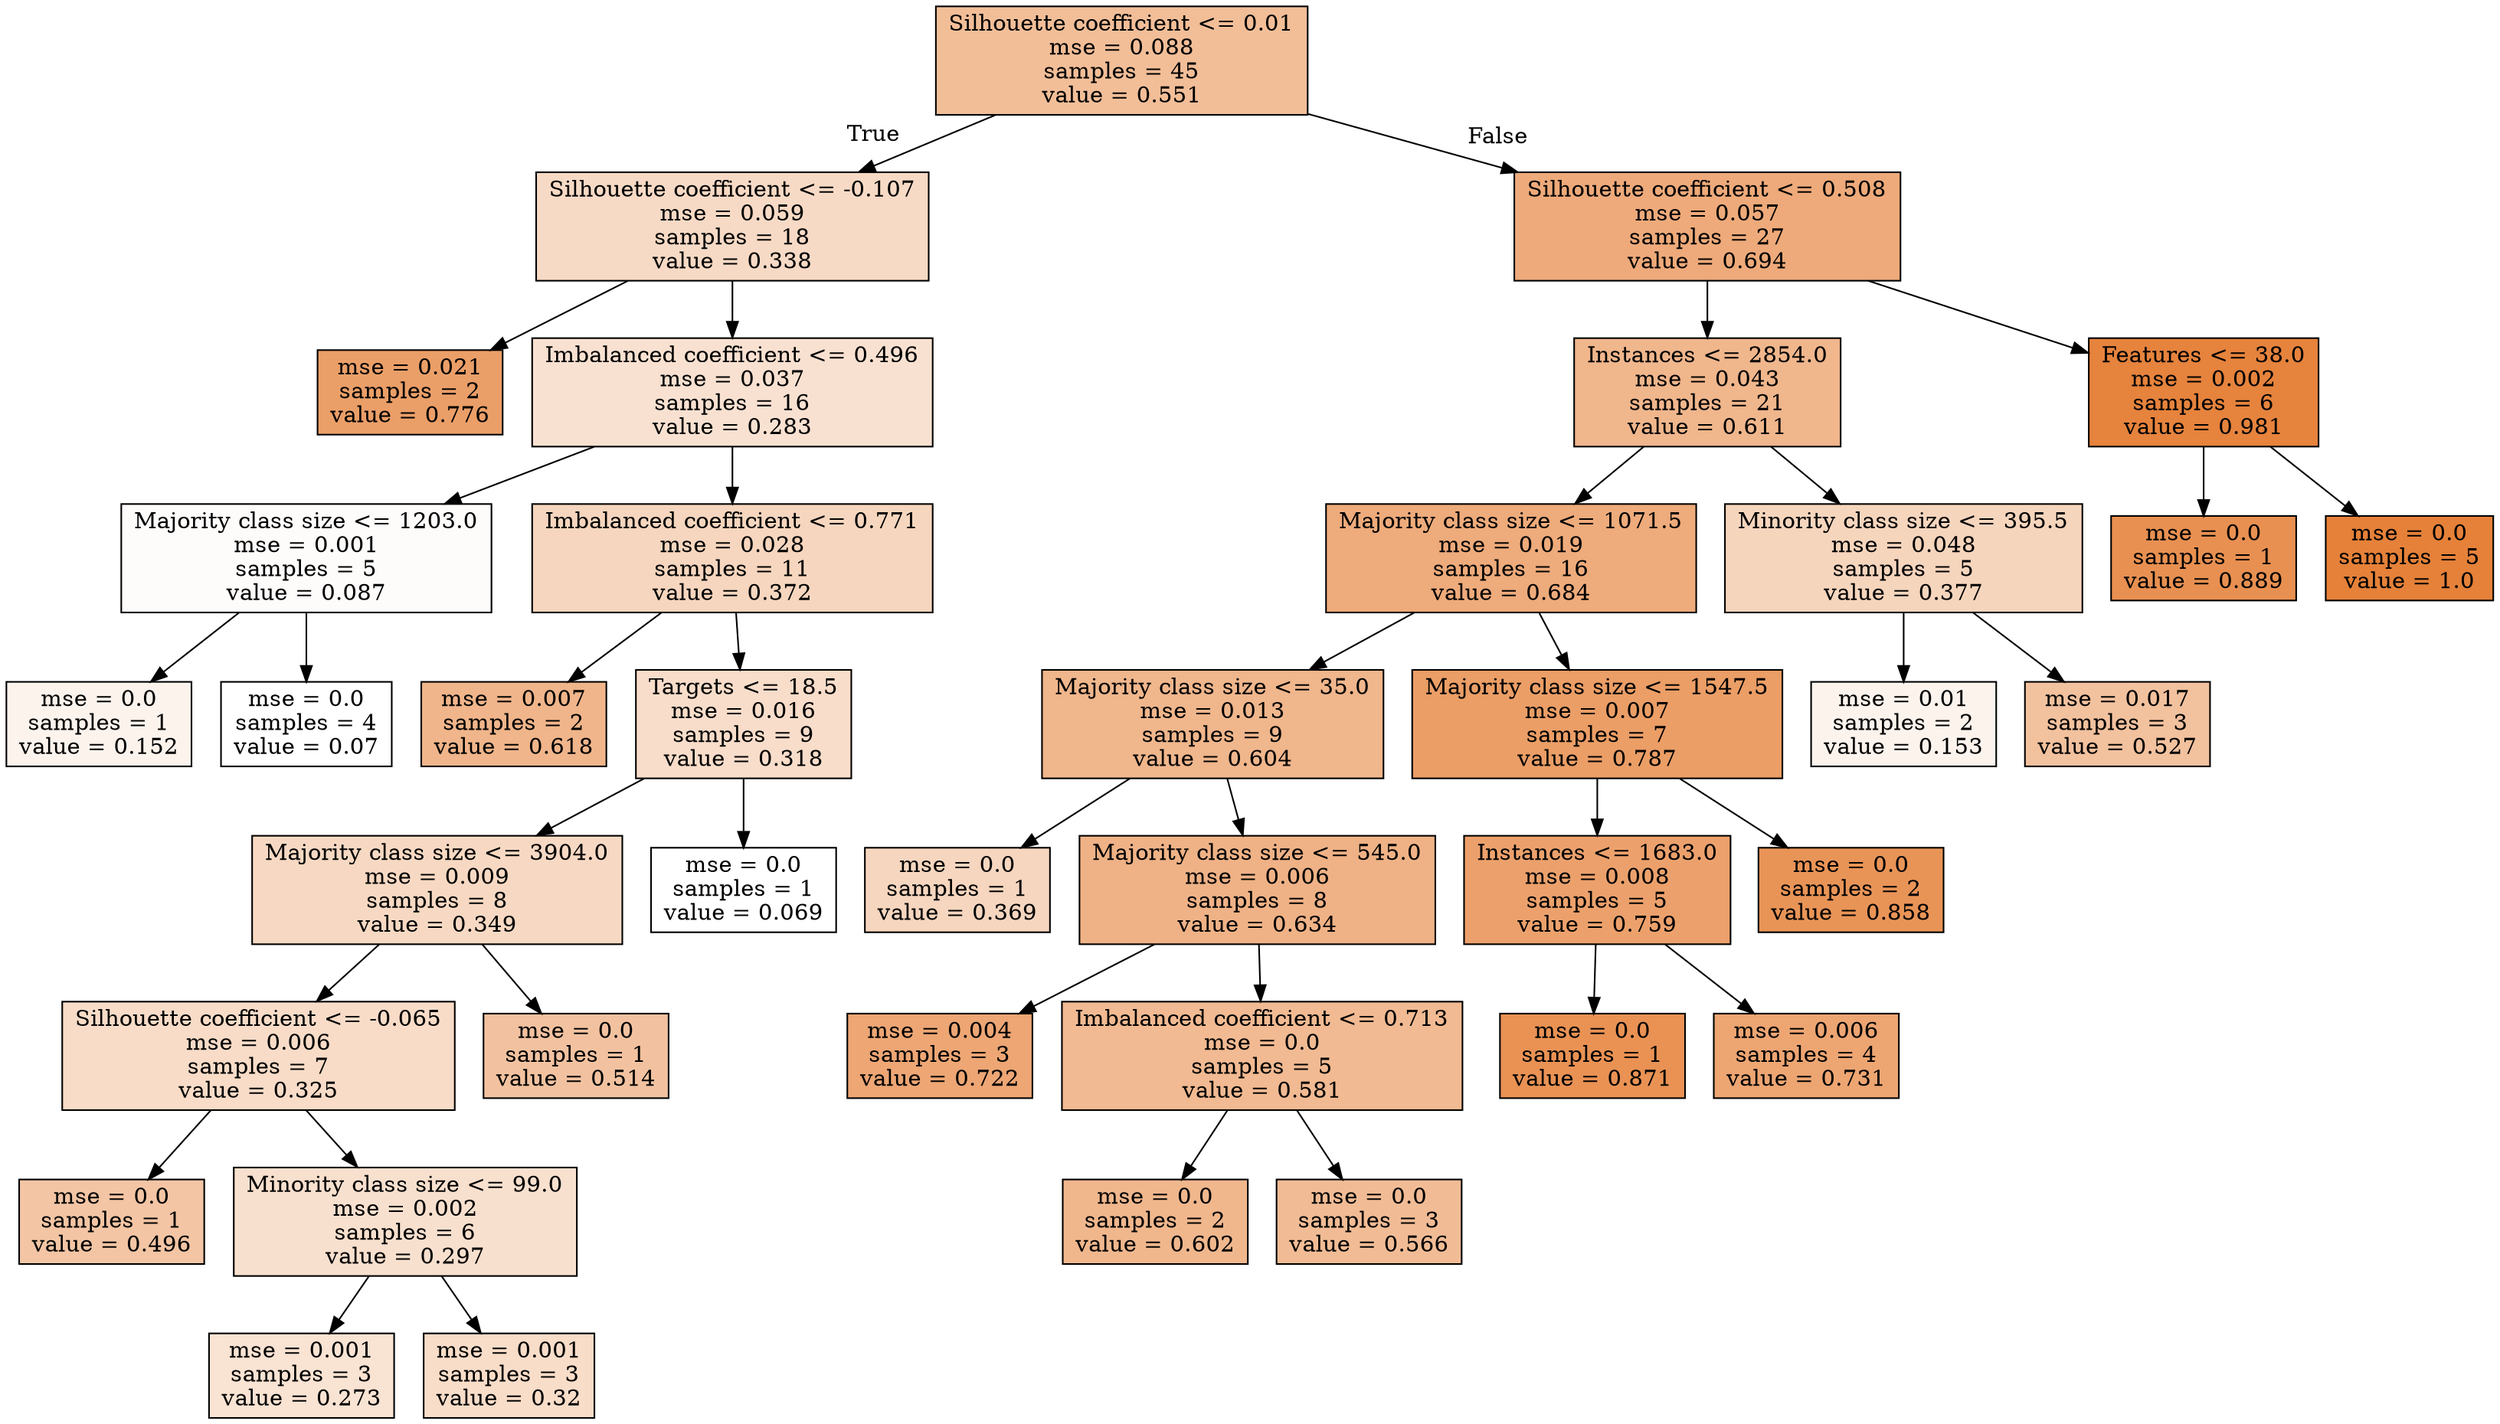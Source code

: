 digraph Tree {
node [shape=box, style="filled", color="black"] ;
0 [label="Silhouette coefficient <= 0.01\nmse = 0.088\nsamples = 45\nvalue = 0.551", fillcolor="#e5813984"] ;
1 [label="Silhouette coefficient <= -0.107\nmse = 0.059\nsamples = 18\nvalue = 0.338", fillcolor="#e581394a"] ;
0 -> 1 [labeldistance=2.5, labelangle=45, headlabel="True"] ;
2 [label="mse = 0.021\nsamples = 2\nvalue = 0.776", fillcolor="#e58139c2"] ;
1 -> 2 ;
3 [label="Imbalanced coefficient <= 0.496\nmse = 0.037\nsamples = 16\nvalue = 0.283", fillcolor="#e581393b"] ;
1 -> 3 ;
4 [label="Majority class size <= 1203.0\nmse = 0.001\nsamples = 5\nvalue = 0.087", fillcolor="#e5813905"] ;
3 -> 4 ;
5 [label="mse = 0.0\nsamples = 1\nvalue = 0.152", fillcolor="#e5813917"] ;
4 -> 5 ;
6 [label="mse = 0.0\nsamples = 4\nvalue = 0.07", fillcolor="#e5813900"] ;
4 -> 6 ;
7 [label="Imbalanced coefficient <= 0.771\nmse = 0.028\nsamples = 11\nvalue = 0.372", fillcolor="#e5813953"] ;
3 -> 7 ;
8 [label="mse = 0.007\nsamples = 2\nvalue = 0.618", fillcolor="#e5813996"] ;
7 -> 8 ;
9 [label="Targets <= 18.5\nmse = 0.016\nsamples = 9\nvalue = 0.318", fillcolor="#e5813944"] ;
7 -> 9 ;
10 [label="Majority class size <= 3904.0\nmse = 0.009\nsamples = 8\nvalue = 0.349", fillcolor="#e581394d"] ;
9 -> 10 ;
11 [label="Silhouette coefficient <= -0.065\nmse = 0.006\nsamples = 7\nvalue = 0.325", fillcolor="#e5813946"] ;
10 -> 11 ;
12 [label="mse = 0.0\nsamples = 1\nvalue = 0.496", fillcolor="#e5813975"] ;
11 -> 12 ;
13 [label="Minority class size <= 99.0\nmse = 0.002\nsamples = 6\nvalue = 0.297", fillcolor="#e581393e"] ;
11 -> 13 ;
14 [label="mse = 0.001\nsamples = 3\nvalue = 0.273", fillcolor="#e5813938"] ;
13 -> 14 ;
15 [label="mse = 0.001\nsamples = 3\nvalue = 0.32", fillcolor="#e5813945"] ;
13 -> 15 ;
16 [label="mse = 0.0\nsamples = 1\nvalue = 0.514", fillcolor="#e581397a"] ;
10 -> 16 ;
17 [label="mse = 0.0\nsamples = 1\nvalue = 0.069", fillcolor="#e5813900"] ;
9 -> 17 ;
18 [label="Silhouette coefficient <= 0.508\nmse = 0.057\nsamples = 27\nvalue = 0.694", fillcolor="#e58139ab"] ;
0 -> 18 [labeldistance=2.5, labelangle=-45, headlabel="False"] ;
19 [label="Instances <= 2854.0\nmse = 0.043\nsamples = 21\nvalue = 0.611", fillcolor="#e5813994"] ;
18 -> 19 ;
20 [label="Majority class size <= 1071.5\nmse = 0.019\nsamples = 16\nvalue = 0.684", fillcolor="#e58139a9"] ;
19 -> 20 ;
21 [label="Majority class size <= 35.0\nmse = 0.013\nsamples = 9\nvalue = 0.604", fillcolor="#e5813993"] ;
20 -> 21 ;
22 [label="mse = 0.0\nsamples = 1\nvalue = 0.369", fillcolor="#e5813952"] ;
21 -> 22 ;
23 [label="Majority class size <= 545.0\nmse = 0.006\nsamples = 8\nvalue = 0.634", fillcolor="#e581399b"] ;
21 -> 23 ;
24 [label="mse = 0.004\nsamples = 3\nvalue = 0.722", fillcolor="#e58139b3"] ;
23 -> 24 ;
25 [label="Imbalanced coefficient <= 0.713\nmse = 0.0\nsamples = 5\nvalue = 0.581", fillcolor="#e581398c"] ;
23 -> 25 ;
26 [label="mse = 0.0\nsamples = 2\nvalue = 0.602", fillcolor="#e5813992"] ;
25 -> 26 ;
27 [label="mse = 0.0\nsamples = 3\nvalue = 0.566", fillcolor="#e5813988"] ;
25 -> 27 ;
28 [label="Majority class size <= 1547.5\nmse = 0.007\nsamples = 7\nvalue = 0.787", fillcolor="#e58139c5"] ;
20 -> 28 ;
29 [label="Instances <= 1683.0\nmse = 0.008\nsamples = 5\nvalue = 0.759", fillcolor="#e58139bd"] ;
28 -> 29 ;
30 [label="mse = 0.0\nsamples = 1\nvalue = 0.871", fillcolor="#e58139dc"] ;
29 -> 30 ;
31 [label="mse = 0.006\nsamples = 4\nvalue = 0.731", fillcolor="#e58139b5"] ;
29 -> 31 ;
32 [label="mse = 0.0\nsamples = 2\nvalue = 0.858", fillcolor="#e58139d8"] ;
28 -> 32 ;
33 [label="Minority class size <= 395.5\nmse = 0.048\nsamples = 5\nvalue = 0.377", fillcolor="#e5813954"] ;
19 -> 33 ;
34 [label="mse = 0.01\nsamples = 2\nvalue = 0.153", fillcolor="#e5813917"] ;
33 -> 34 ;
35 [label="mse = 0.017\nsamples = 3\nvalue = 0.527", fillcolor="#e581397d"] ;
33 -> 35 ;
36 [label="Features <= 38.0\nmse = 0.002\nsamples = 6\nvalue = 0.981", fillcolor="#e58139fa"] ;
18 -> 36 ;
37 [label="mse = 0.0\nsamples = 1\nvalue = 0.889", fillcolor="#e58139e0"] ;
36 -> 37 ;
38 [label="mse = 0.0\nsamples = 5\nvalue = 1.0", fillcolor="#e58139ff"] ;
36 -> 38 ;
}